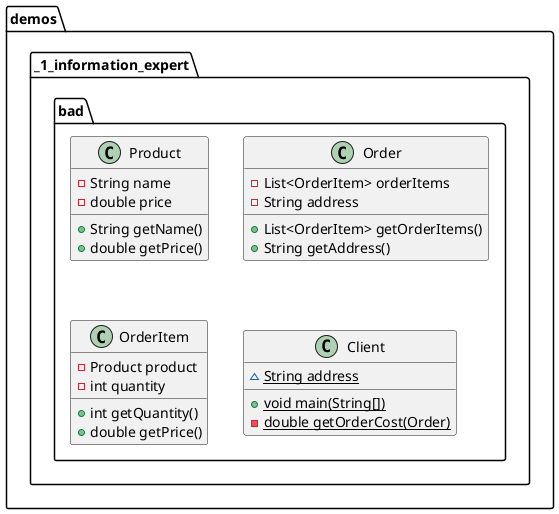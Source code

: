 @startuml
class demos._1_information_expert.bad.Product {
- String name
- double price
+ String getName()
+ double getPrice()
}
class demos._1_information_expert.bad.Order {
- List<OrderItem> orderItems
- String address
+ List<OrderItem> getOrderItems()
+ String getAddress()
}
class demos._1_information_expert.bad.OrderItem {
- Product product
- int quantity
+ int getQuantity()
+ double getPrice()
}
class demos._1_information_expert.bad.Client {
~ {static} String address
+ {static} void main(String[])
- {static} double getOrderCost(Order)
}
@enduml